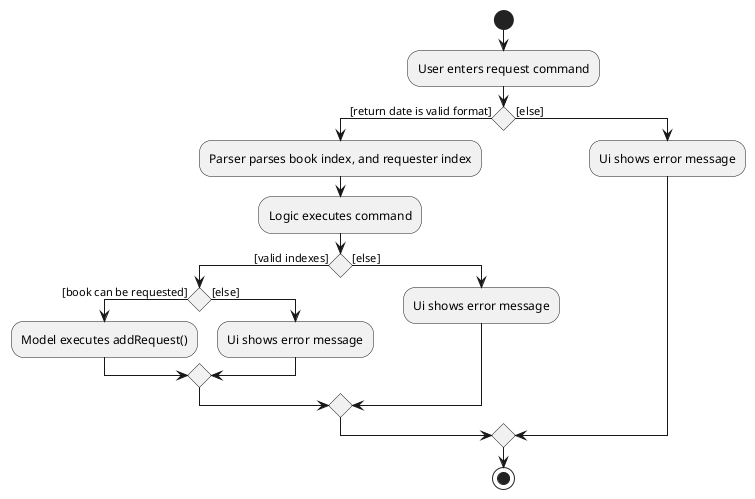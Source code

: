 @startuml
start
:User enters request command;
if () then ([return date is valid format])
    :Parser parses book index, and requester index;
        :Logic executes command;
        if () then ([valid indexes])
            if () then ([book can be requested])
                :Model executes addRequest();
            else ([else])
                :Ui shows error message;
            endif
        else ([else])
            :Ui shows error message;
        endif
else([else])
    :Ui shows error message;
endif
stop
@enduml
